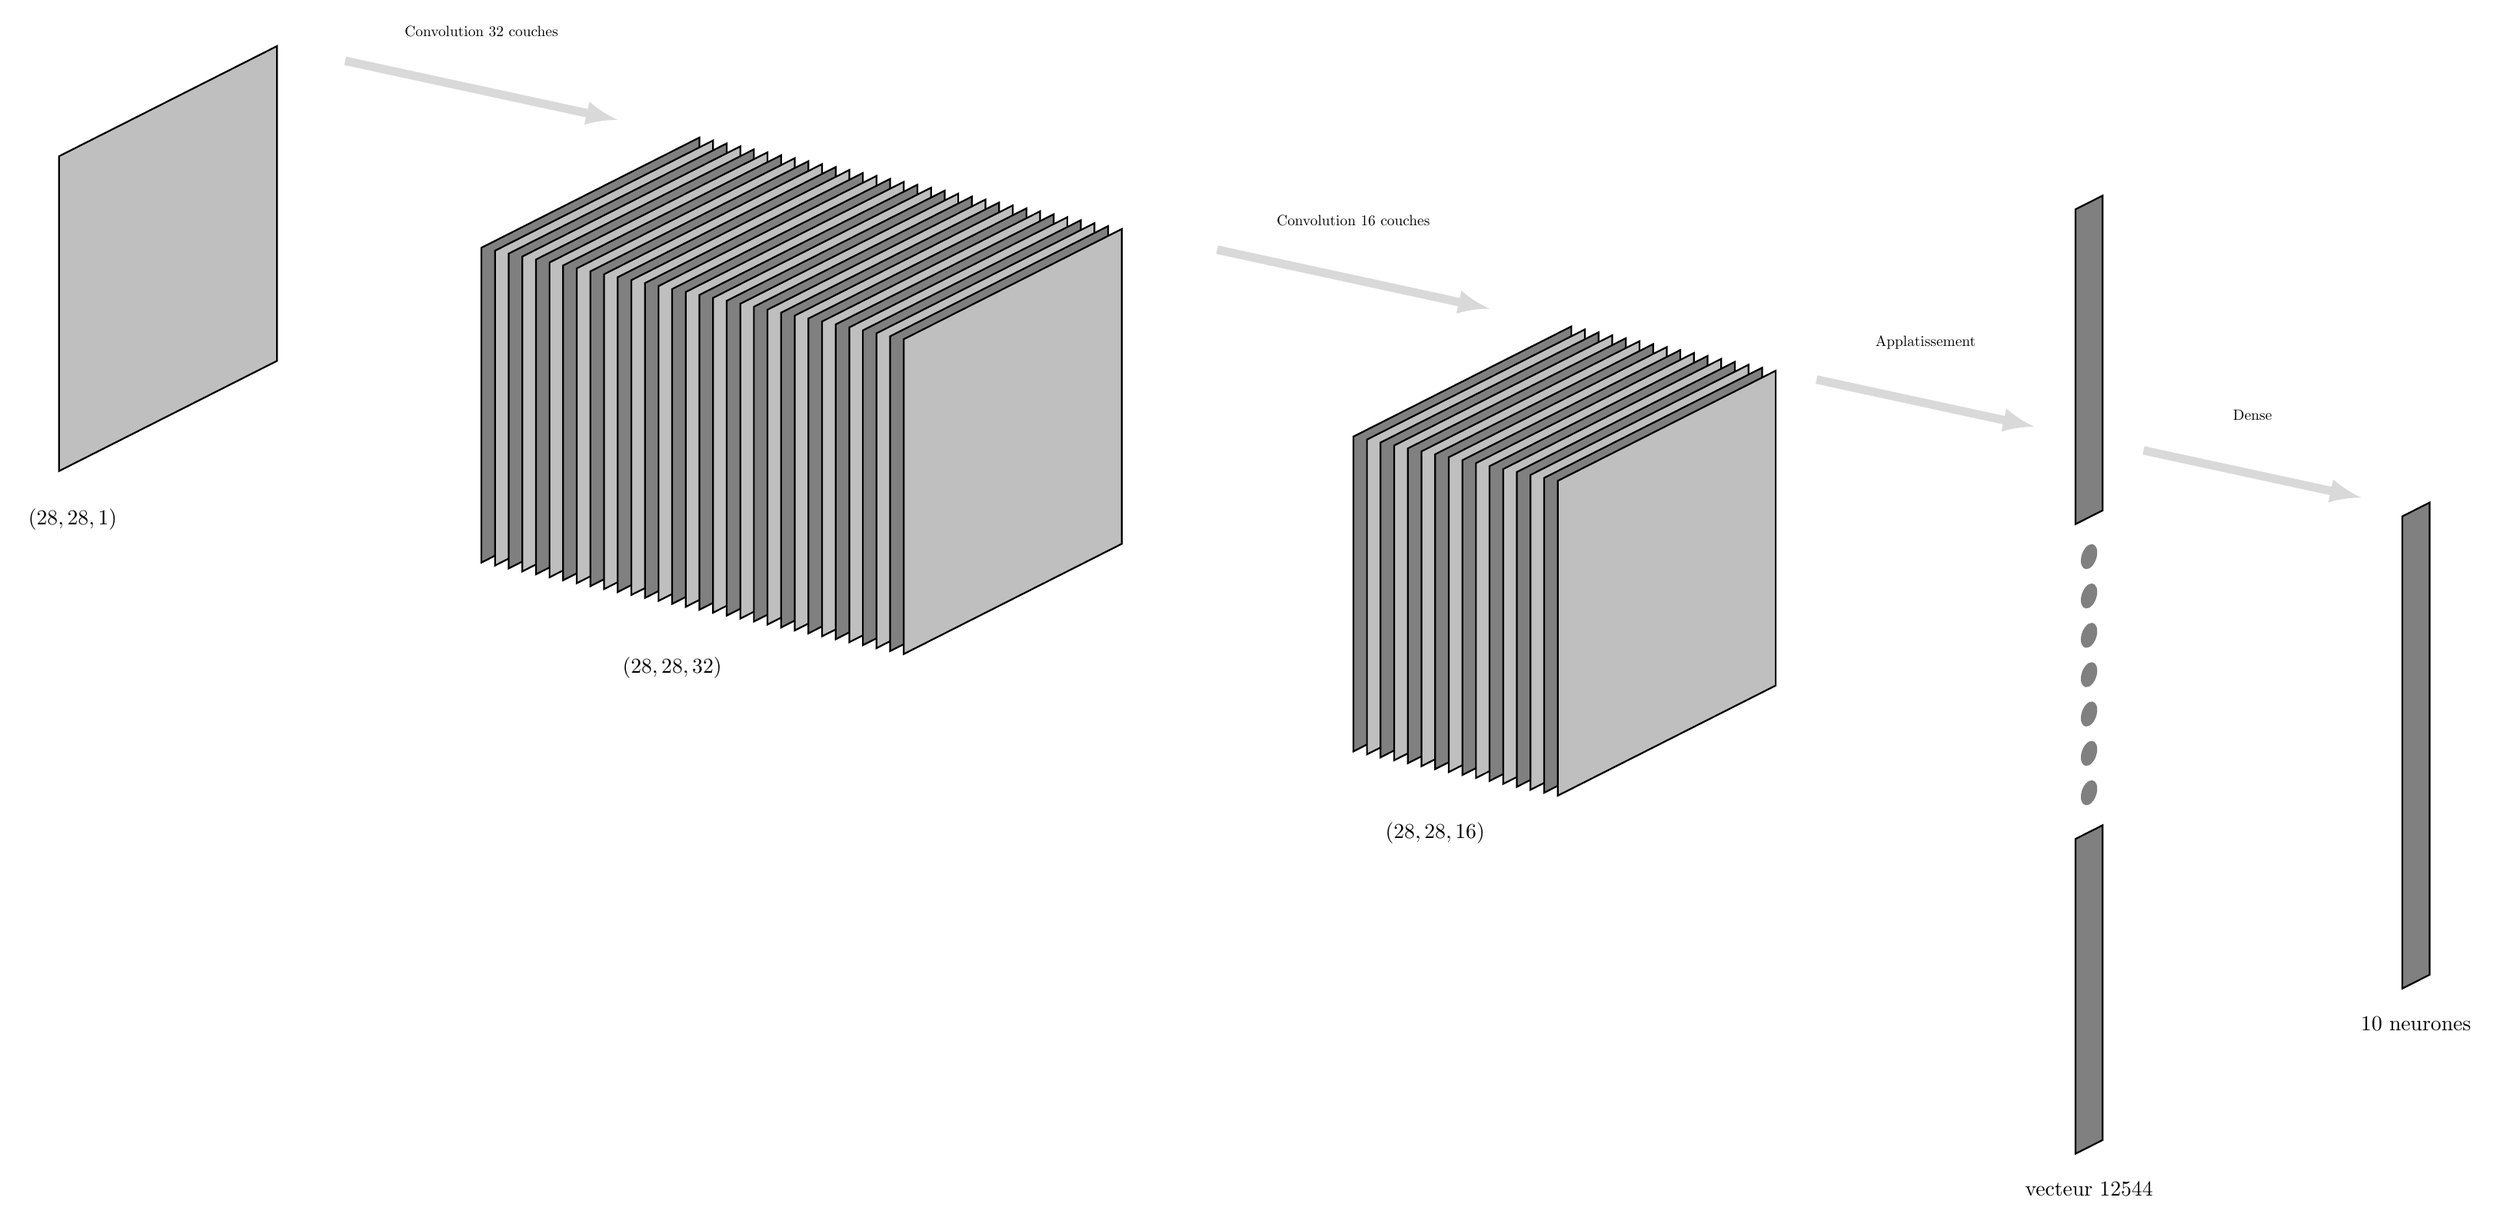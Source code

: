 \begin{tikzpicture}[scale=1,yscale=1.3,xscale=0.9,yslant=.35,nodes={font=},z={([yslant=-.5]1,0)}]


%\begin{tikzpicture}[scale=0.5,yscale=1.3,xscale=0.9,yslant=.35,nodes={font=\bfseries\sffamily\huge},z={([yslant=-.5]1,0)}]


\xdef\filtersep{0.25};  % distance between two filter




%%%%%%%%%%%%%%%%%%
% Input image
\xdef\position{0};
\xdef\size{4};   % instead of 28x28
\xdef\numfilter{1};

\foreach \i in {1,...,\numfilter}{ 
  % \filldraw[thick, fill=gray] (-\halfsize,-\halfsize,\position+2*\i*\filtersep) rectangle (\halfsize,\halfsize,\position+2*\i*\filtersep);
  \filldraw[thick, fill=gray!50] (-\size/2,-\size/2,{\position+(2*\i+1)*\filtersep}) rectangle (\size/2,\size/2,{\position+(2*\i+1)*\filtersep});
}

% \fill[red] (-\size/2,-\size/2,\position+3*\filtersep) rectangle ++(1,1,0);

\node[below=3ex] at (-\size/2,-\size/2,1) {$(28,28,1)$};

% Arrow
\draw[->, >=latex, gray!30, line width=4] (\size/2,\size/2,\position+2)  -- ++(0,0,5) node[midway, above=5ex, black,scale=0.7]{Convolution 32 couches};



%%%%%%%%%%%%%%%%%%
% Conv32
\xdef\position{8};
\xdef\size{4};
\xdef\numfilter{16};

\foreach \i in {1,...,\numfilter}{ 
  \filldraw[thick, fill=gray] (-\size/2,-\size/2,\position+2*\i*\filtersep) rectangle (\size/2,\size/2,\position+2*\i*\filtersep);
  \filldraw[thick, fill=gray!50] (-\size/2,-\size/2,{\position+(2*\i+1)*\filtersep}) rectangle (\size/2,\size/2,{\position+(2*\i+1)*\filtersep});
}

\node[below=5ex] at (-\size/2,-\size/2,\position+\numfilter*\filtersep) {$(28,28,32)$};

% Arrow
\draw[->, >=latex, gray!30, line width=4] (\size/2,\size/2,\position+2*\numfilter*\filtersep+2)  -- ++(0,0,5) node[midway, above=5ex, black,scale=0.7]{Convolution 16 couches};



%%%%%%%%%%%%%%%%%%
% Conv16
\xdef\position{24};
\xdef\size{4};
\xdef\numfilter{8};

\foreach \i in {1,...,\numfilter}{ 
  \filldraw[thick, fill=gray] (-\size/2,-\size/2,\position+2*\i*\filtersep) rectangle (\size/2,\size/2,\position+2*\i*\filtersep);
  \filldraw[thick, fill=gray!50] (-\size/2,-\size/2,{\position+(2*\i+1)*\filtersep}) rectangle (\size/2,\size/2,{\position+(2*\i+1)*\filtersep});
}

\node[below=5ex] at (-\size/2,-\size/2,\position+\numfilter*\filtersep) {$(28,28,16)$};

% Arrow
\draw[->, >=latex, gray!30, line width=4] (\size/2,\size/2,\position+2*\numfilter*\filtersep+1)  -- ++(0,0,4) node[midway, above=5ex, black,scale=0.7]{Applatissement};

%%%%%%%%%%%%%%%%%%
% Vec grand
\xdef\position{36};
\xdef\size{4};

\filldraw[thick, fill=gray] (-0.25,-\size-2,\position) rectangle ++ (0.5,\size,0);
\filldraw[thick, fill=gray] (-0.25,2,\position) rectangle ++ (0.5,\size,0);

\foreach \i in {-1.5,-1,...,1.5}{
\fill[gray] (0,\i,\position) circle(0.15);
}

\node[below=3ex] at (0,-\size-2,\position) {vecteur $12544$};

% Arrow
\draw[->, >=latex, gray!30, line width=4] (\size/2,\size/2,\position-1)  -- ++(0,0,4) node[midway, above=5ex, black,scale=0.7]{Dense};

%%%%%%%%%%%%%%%%%%
% Vec10
\xdef\position{42};
\xdef\size{6};

\filldraw[thick, fill=gray] (-0.25,-\size/2,\position) rectangle ++ (0.5,\size,0);

\node[below=3ex] at (0,-\size/2,\position) {$10$ neurones};


% Arrows
% \usetikzlibrary{3d}
%\begin{scope}[canvas is xz plane at y=-\size, transform shape]
%\pgflowlevelsynccm
%\draw[->, >=latex, gray!30, line width=0.5em] (\size/2,\size/2,3)  -- ++(0,10,0);
%\end{scope}

 \end{tikzpicture}






